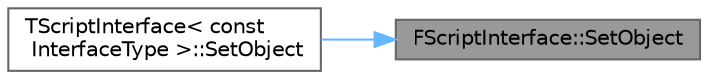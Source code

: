 digraph "FScriptInterface::SetObject"
{
 // INTERACTIVE_SVG=YES
 // LATEX_PDF_SIZE
  bgcolor="transparent";
  edge [fontname=Helvetica,fontsize=10,labelfontname=Helvetica,labelfontsize=10];
  node [fontname=Helvetica,fontsize=10,shape=box,height=0.2,width=0.4];
  rankdir="RL";
  Node1 [id="Node000001",label="FScriptInterface::SetObject",height=0.2,width=0.4,color="gray40", fillcolor="grey60", style="filled", fontcolor="black",tooltip="Sets the value of the ObjectPointer for this FScriptInterface."];
  Node1 -> Node2 [id="edge1_Node000001_Node000002",dir="back",color="steelblue1",style="solid",tooltip=" "];
  Node2 [id="Node000002",label="TScriptInterface\< const\l InterfaceType \>::SetObject",height=0.2,width=0.4,color="grey40", fillcolor="white", style="filled",URL="$dd/d73/classTScriptInterface.html#a5486ff00d73e9288725a796fef7a21e4",tooltip=" "];
}
